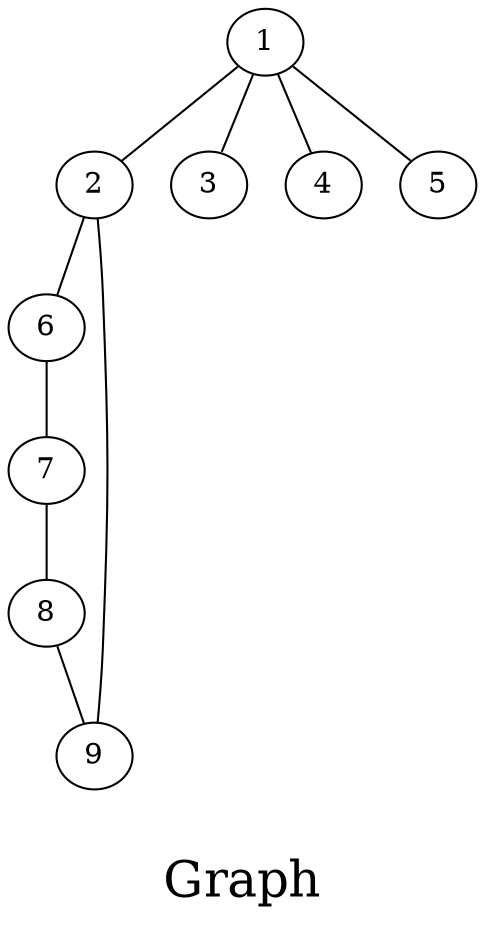 /*****
Graph
*****/

graph G {
  graph [splines=true overlap=false]
  node  [shape=ellipse, width=0.3, height=0.3]
  1 [label="1"];
  2 [label="2"];
  3 [label="3"];
  4 [label="4"];
  5 [label="5"];
  6 [label="6"];
  7 [label="7"];
  8 [label="8"];
  9 [label="9"];
  1 -- 2;
  1 -- 3;
  1 -- 4;
  1 -- 5;
  2 -- 6;
  2 -- 9;
  6 -- 7;
  7 -- 8;
  8 -- 9;
  label = "\nGraph\n";  fontsize=24;
}
